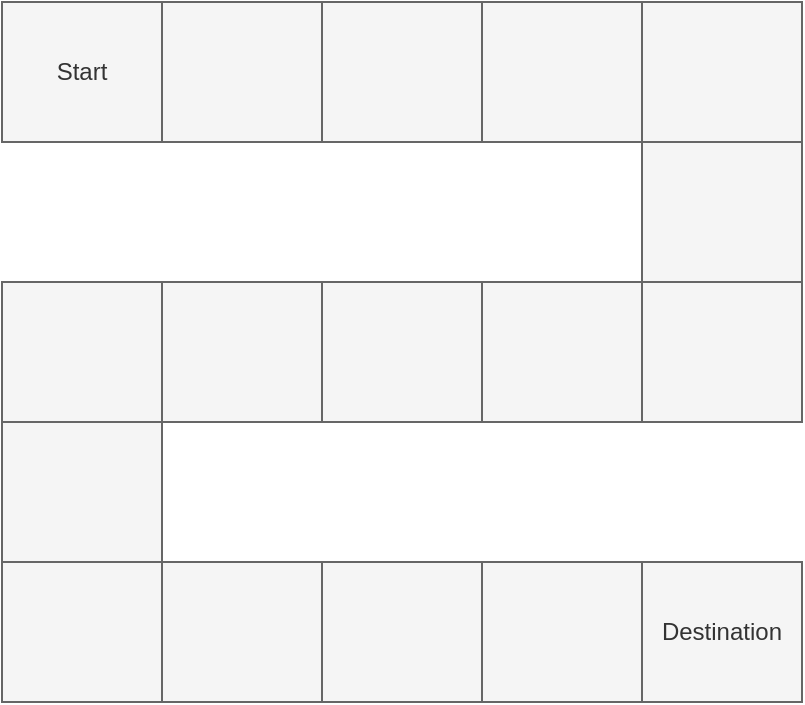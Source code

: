 <mxfile version="21.3.4" type="github">
  <diagram name="第 1 页" id="yX_FcPADgAWo1sJm1uZ0">
    <mxGraphModel dx="794" dy="509" grid="1" gridSize="10" guides="1" tooltips="1" connect="1" arrows="1" fold="1" page="1" pageScale="1" pageWidth="827" pageHeight="1169" math="0" shadow="0">
      <root>
        <mxCell id="0" />
        <mxCell id="1" parent="0" />
        <mxCell id="-xL3GK2Yex4HInDRKNuQ-1" value="Start" style="rounded=0;whiteSpace=wrap;html=1;fillColor=#f5f5f5;strokeColor=#666666;fontColor=#333333;" vertex="1" parent="1">
          <mxGeometry x="200" y="120" width="80" height="70" as="geometry" />
        </mxCell>
        <mxCell id="-xL3GK2Yex4HInDRKNuQ-2" value="" style="rounded=0;whiteSpace=wrap;html=1;fillColor=#f5f5f5;strokeColor=#666666;fontColor=#333333;" vertex="1" parent="1">
          <mxGeometry x="280" y="120" width="80" height="70" as="geometry" />
        </mxCell>
        <mxCell id="-xL3GK2Yex4HInDRKNuQ-3" value="" style="rounded=0;whiteSpace=wrap;html=1;fillColor=#f5f5f5;strokeColor=#666666;fontColor=#333333;" vertex="1" parent="1">
          <mxGeometry x="360" y="120" width="80" height="70" as="geometry" />
        </mxCell>
        <mxCell id="-xL3GK2Yex4HInDRKNuQ-4" value="" style="rounded=0;whiteSpace=wrap;html=1;fillColor=#f5f5f5;strokeColor=#666666;fontColor=#333333;" vertex="1" parent="1">
          <mxGeometry x="200" y="260" width="80" height="70" as="geometry" />
        </mxCell>
        <mxCell id="-xL3GK2Yex4HInDRKNuQ-5" value="" style="rounded=0;whiteSpace=wrap;html=1;fillColor=#f5f5f5;strokeColor=#666666;fontColor=#333333;" vertex="1" parent="1">
          <mxGeometry x="440" y="120" width="80" height="70" as="geometry" />
        </mxCell>
        <mxCell id="-xL3GK2Yex4HInDRKNuQ-6" value="" style="rounded=0;whiteSpace=wrap;html=1;fillColor=#f5f5f5;strokeColor=#666666;fontColor=#333333;" vertex="1" parent="1">
          <mxGeometry x="360" y="260" width="80" height="70" as="geometry" />
        </mxCell>
        <mxCell id="-xL3GK2Yex4HInDRKNuQ-7" value="" style="rounded=0;whiteSpace=wrap;html=1;fillColor=#f5f5f5;strokeColor=#666666;fontColor=#333333;" vertex="1" parent="1">
          <mxGeometry x="280" y="260" width="80" height="70" as="geometry" />
        </mxCell>
        <mxCell id="-xL3GK2Yex4HInDRKNuQ-8" value="" style="rounded=0;whiteSpace=wrap;html=1;fillColor=#f5f5f5;strokeColor=#666666;fontColor=#333333;" vertex="1" parent="1">
          <mxGeometry x="200" y="330" width="80" height="70" as="geometry" />
        </mxCell>
        <mxCell id="-xL3GK2Yex4HInDRKNuQ-9" value="" style="rounded=0;whiteSpace=wrap;html=1;fillColor=#f5f5f5;strokeColor=#666666;fontColor=#333333;" vertex="1" parent="1">
          <mxGeometry x="200" y="400" width="80" height="70" as="geometry" />
        </mxCell>
        <mxCell id="-xL3GK2Yex4HInDRKNuQ-10" value="" style="rounded=0;whiteSpace=wrap;html=1;fillColor=#f5f5f5;strokeColor=#666666;fontColor=#333333;" vertex="1" parent="1">
          <mxGeometry x="280" y="400" width="80" height="70" as="geometry" />
        </mxCell>
        <mxCell id="-xL3GK2Yex4HInDRKNuQ-11" value="" style="rounded=0;whiteSpace=wrap;html=1;fillColor=#f5f5f5;strokeColor=#666666;fontColor=#333333;" vertex="1" parent="1">
          <mxGeometry x="360" y="400" width="80" height="70" as="geometry" />
        </mxCell>
        <mxCell id="-xL3GK2Yex4HInDRKNuQ-12" value="" style="rounded=0;whiteSpace=wrap;html=1;fillColor=#f5f5f5;strokeColor=#666666;fontColor=#333333;" vertex="1" parent="1">
          <mxGeometry x="520" y="120" width="80" height="70" as="geometry" />
        </mxCell>
        <mxCell id="-xL3GK2Yex4HInDRKNuQ-13" value="" style="rounded=0;whiteSpace=wrap;html=1;fillColor=#f5f5f5;strokeColor=#666666;fontColor=#333333;" vertex="1" parent="1">
          <mxGeometry x="440" y="260" width="80" height="70" as="geometry" />
        </mxCell>
        <mxCell id="-xL3GK2Yex4HInDRKNuQ-14" value="" style="rounded=0;whiteSpace=wrap;html=1;fillColor=#f5f5f5;strokeColor=#666666;fontColor=#333333;" vertex="1" parent="1">
          <mxGeometry x="520" y="260" width="80" height="70" as="geometry" />
        </mxCell>
        <mxCell id="-xL3GK2Yex4HInDRKNuQ-15" value="" style="rounded=0;whiteSpace=wrap;html=1;fillColor=#f5f5f5;strokeColor=#666666;fontColor=#333333;" vertex="1" parent="1">
          <mxGeometry x="520" y="190" width="80" height="70" as="geometry" />
        </mxCell>
        <mxCell id="-xL3GK2Yex4HInDRKNuQ-16" value="" style="rounded=0;whiteSpace=wrap;html=1;fillColor=#f5f5f5;strokeColor=#666666;fontColor=#333333;" vertex="1" parent="1">
          <mxGeometry x="440" y="400" width="80" height="70" as="geometry" />
        </mxCell>
        <mxCell id="-xL3GK2Yex4HInDRKNuQ-18" value="Destination" style="rounded=0;whiteSpace=wrap;html=1;fillColor=#f5f5f5;strokeColor=#666666;fontColor=#333333;" vertex="1" parent="1">
          <mxGeometry x="520" y="400" width="80" height="70" as="geometry" />
        </mxCell>
      </root>
    </mxGraphModel>
  </diagram>
</mxfile>
